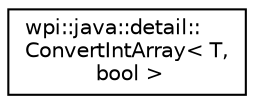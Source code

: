digraph "Graphical Class Hierarchy"
{
  edge [fontname="Helvetica",fontsize="10",labelfontname="Helvetica",labelfontsize="10"];
  node [fontname="Helvetica",fontsize="10",shape=record];
  rankdir="LR";
  Node1 [label="wpi::java::detail::\lConvertIntArray\< T,\l bool \>",height=0.2,width=0.4,color="black", fillcolor="white", style="filled",URL="$structwpi_1_1java_1_1detail_1_1ConvertIntArray.html"];
}
